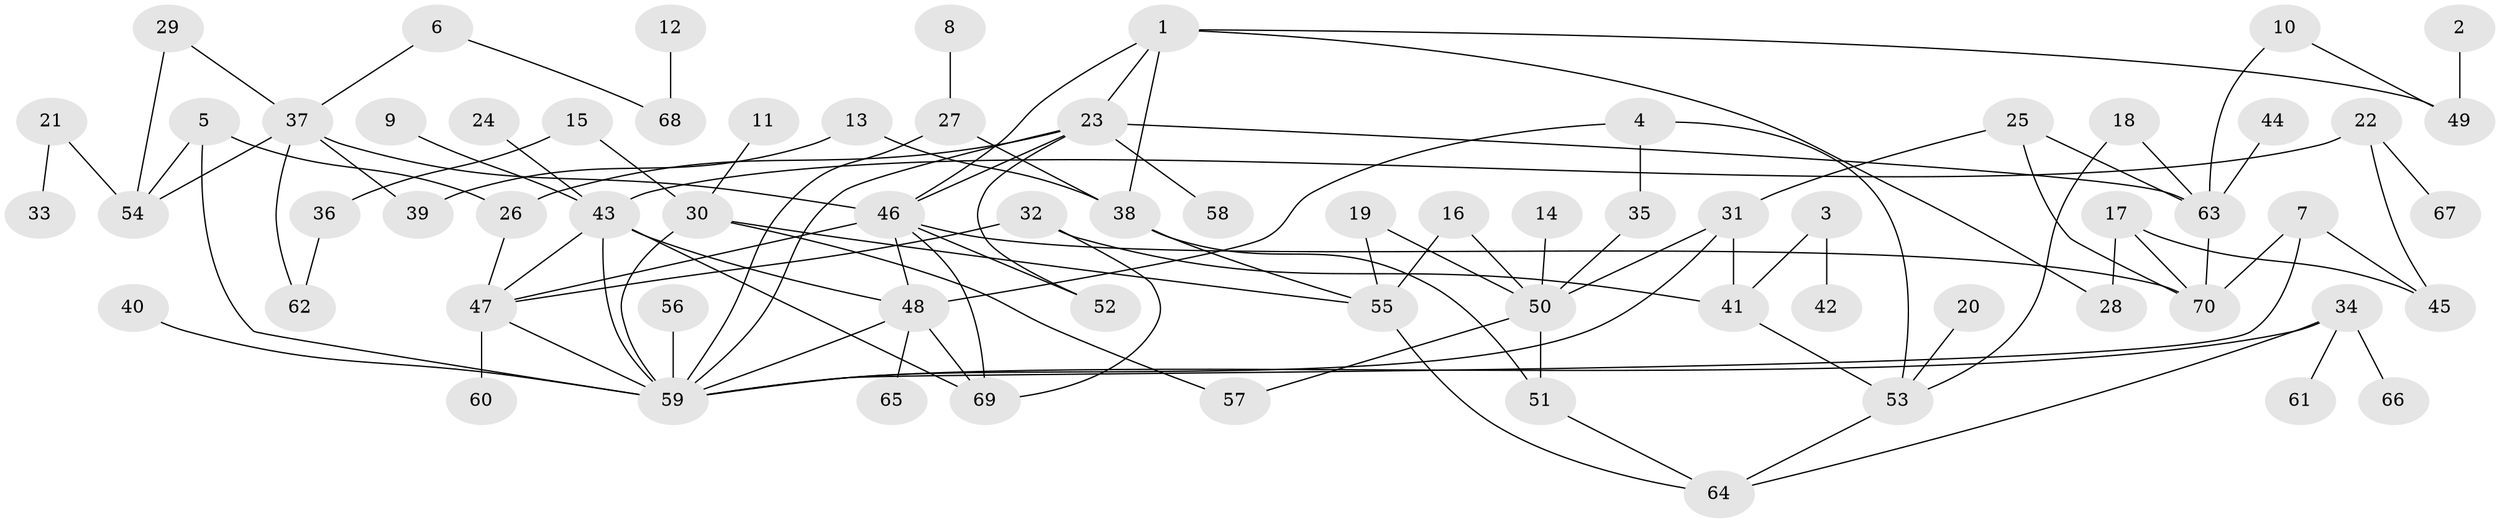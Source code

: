 // original degree distribution, {7: 0.007142857142857143, 5: 0.05714285714285714, 6: 0.03571428571428571, 8: 0.02142857142857143, 4: 0.10714285714285714, 3: 0.17857142857142858, 1: 0.2571428571428571, 2: 0.3357142857142857}
// Generated by graph-tools (version 1.1) at 2025/49/03/09/25 03:49:17]
// undirected, 70 vertices, 105 edges
graph export_dot {
graph [start="1"]
  node [color=gray90,style=filled];
  1;
  2;
  3;
  4;
  5;
  6;
  7;
  8;
  9;
  10;
  11;
  12;
  13;
  14;
  15;
  16;
  17;
  18;
  19;
  20;
  21;
  22;
  23;
  24;
  25;
  26;
  27;
  28;
  29;
  30;
  31;
  32;
  33;
  34;
  35;
  36;
  37;
  38;
  39;
  40;
  41;
  42;
  43;
  44;
  45;
  46;
  47;
  48;
  49;
  50;
  51;
  52;
  53;
  54;
  55;
  56;
  57;
  58;
  59;
  60;
  61;
  62;
  63;
  64;
  65;
  66;
  67;
  68;
  69;
  70;
  1 -- 23 [weight=1.0];
  1 -- 28 [weight=1.0];
  1 -- 38 [weight=1.0];
  1 -- 46 [weight=1.0];
  1 -- 49 [weight=1.0];
  2 -- 49 [weight=1.0];
  3 -- 41 [weight=1.0];
  3 -- 42 [weight=1.0];
  4 -- 35 [weight=1.0];
  4 -- 48 [weight=1.0];
  4 -- 53 [weight=1.0];
  5 -- 26 [weight=1.0];
  5 -- 54 [weight=1.0];
  5 -- 59 [weight=1.0];
  6 -- 37 [weight=1.0];
  6 -- 68 [weight=1.0];
  7 -- 45 [weight=1.0];
  7 -- 59 [weight=1.0];
  7 -- 70 [weight=1.0];
  8 -- 27 [weight=1.0];
  9 -- 43 [weight=1.0];
  10 -- 49 [weight=1.0];
  10 -- 63 [weight=1.0];
  11 -- 30 [weight=1.0];
  12 -- 68 [weight=1.0];
  13 -- 38 [weight=1.0];
  13 -- 39 [weight=1.0];
  14 -- 50 [weight=1.0];
  15 -- 30 [weight=1.0];
  15 -- 36 [weight=1.0];
  16 -- 50 [weight=1.0];
  16 -- 55 [weight=2.0];
  17 -- 28 [weight=1.0];
  17 -- 45 [weight=1.0];
  17 -- 70 [weight=1.0];
  18 -- 53 [weight=1.0];
  18 -- 63 [weight=1.0];
  19 -- 50 [weight=1.0];
  19 -- 55 [weight=1.0];
  20 -- 53 [weight=1.0];
  21 -- 33 [weight=1.0];
  21 -- 54 [weight=1.0];
  22 -- 43 [weight=1.0];
  22 -- 45 [weight=1.0];
  22 -- 67 [weight=1.0];
  23 -- 26 [weight=1.0];
  23 -- 46 [weight=1.0];
  23 -- 52 [weight=1.0];
  23 -- 58 [weight=2.0];
  23 -- 59 [weight=1.0];
  23 -- 63 [weight=1.0];
  24 -- 43 [weight=1.0];
  25 -- 31 [weight=1.0];
  25 -- 63 [weight=1.0];
  25 -- 70 [weight=1.0];
  26 -- 47 [weight=1.0];
  27 -- 38 [weight=1.0];
  27 -- 59 [weight=1.0];
  29 -- 37 [weight=1.0];
  29 -- 54 [weight=1.0];
  30 -- 55 [weight=1.0];
  30 -- 57 [weight=1.0];
  30 -- 59 [weight=1.0];
  31 -- 41 [weight=1.0];
  31 -- 50 [weight=1.0];
  31 -- 59 [weight=1.0];
  32 -- 41 [weight=1.0];
  32 -- 47 [weight=1.0];
  32 -- 69 [weight=1.0];
  34 -- 59 [weight=1.0];
  34 -- 61 [weight=1.0];
  34 -- 64 [weight=1.0];
  34 -- 66 [weight=1.0];
  35 -- 50 [weight=1.0];
  36 -- 62 [weight=1.0];
  37 -- 39 [weight=1.0];
  37 -- 46 [weight=1.0];
  37 -- 54 [weight=1.0];
  37 -- 62 [weight=1.0];
  38 -- 51 [weight=1.0];
  38 -- 55 [weight=1.0];
  40 -- 59 [weight=1.0];
  41 -- 53 [weight=1.0];
  43 -- 47 [weight=1.0];
  43 -- 48 [weight=2.0];
  43 -- 59 [weight=2.0];
  43 -- 69 [weight=1.0];
  44 -- 63 [weight=1.0];
  46 -- 47 [weight=1.0];
  46 -- 48 [weight=2.0];
  46 -- 52 [weight=1.0];
  46 -- 69 [weight=1.0];
  46 -- 70 [weight=1.0];
  47 -- 59 [weight=1.0];
  47 -- 60 [weight=1.0];
  48 -- 59 [weight=1.0];
  48 -- 65 [weight=1.0];
  48 -- 69 [weight=1.0];
  50 -- 51 [weight=2.0];
  50 -- 57 [weight=1.0];
  51 -- 64 [weight=1.0];
  53 -- 64 [weight=1.0];
  55 -- 64 [weight=1.0];
  56 -- 59 [weight=1.0];
  63 -- 70 [weight=1.0];
}

